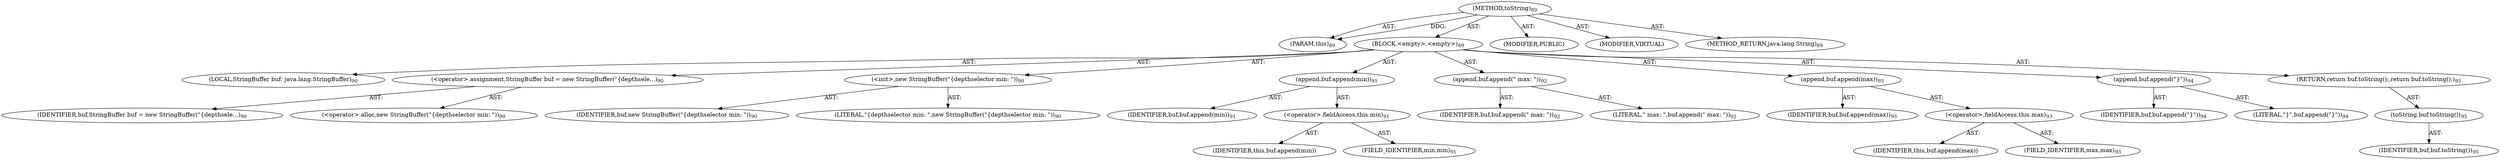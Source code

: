 digraph "toString" {  
"111669149697" [label = <(METHOD,toString)<SUB>89</SUB>> ]
"115964116998" [label = <(PARAM,this)<SUB>89</SUB>> ]
"25769803777" [label = <(BLOCK,&lt;empty&gt;,&lt;empty&gt;)<SUB>89</SUB>> ]
"94489280512" [label = <(LOCAL,StringBuffer buf: java.lang.StringBuffer)<SUB>90</SUB>> ]
"30064771078" [label = <(&lt;operator&gt;.assignment,StringBuffer buf = new StringBuffer(&quot;{depthsele...)<SUB>90</SUB>> ]
"68719476748" [label = <(IDENTIFIER,buf,StringBuffer buf = new StringBuffer(&quot;{depthsele...)<SUB>90</SUB>> ]
"30064771079" [label = <(&lt;operator&gt;.alloc,new StringBuffer(&quot;{depthselector min: &quot;))<SUB>90</SUB>> ]
"30064771080" [label = <(&lt;init&gt;,new StringBuffer(&quot;{depthselector min: &quot;))<SUB>90</SUB>> ]
"68719476749" [label = <(IDENTIFIER,buf,new StringBuffer(&quot;{depthselector min: &quot;))<SUB>90</SUB>> ]
"90194313218" [label = <(LITERAL,&quot;{depthselector min: &quot;,new StringBuffer(&quot;{depthselector min: &quot;))<SUB>90</SUB>> ]
"30064771081" [label = <(append,buf.append(min))<SUB>91</SUB>> ]
"68719476750" [label = <(IDENTIFIER,buf,buf.append(min))<SUB>91</SUB>> ]
"30064771082" [label = <(&lt;operator&gt;.fieldAccess,this.min)<SUB>91</SUB>> ]
"68719476751" [label = <(IDENTIFIER,this,buf.append(min))> ]
"55834574850" [label = <(FIELD_IDENTIFIER,min,min)<SUB>91</SUB>> ]
"30064771083" [label = <(append,buf.append(&quot; max: &quot;))<SUB>92</SUB>> ]
"68719476752" [label = <(IDENTIFIER,buf,buf.append(&quot; max: &quot;))<SUB>92</SUB>> ]
"90194313219" [label = <(LITERAL,&quot; max: &quot;,buf.append(&quot; max: &quot;))<SUB>92</SUB>> ]
"30064771084" [label = <(append,buf.append(max))<SUB>93</SUB>> ]
"68719476753" [label = <(IDENTIFIER,buf,buf.append(max))<SUB>93</SUB>> ]
"30064771085" [label = <(&lt;operator&gt;.fieldAccess,this.max)<SUB>93</SUB>> ]
"68719476754" [label = <(IDENTIFIER,this,buf.append(max))> ]
"55834574851" [label = <(FIELD_IDENTIFIER,max,max)<SUB>93</SUB>> ]
"30064771086" [label = <(append,buf.append(&quot;}&quot;))<SUB>94</SUB>> ]
"68719476755" [label = <(IDENTIFIER,buf,buf.append(&quot;}&quot;))<SUB>94</SUB>> ]
"90194313220" [label = <(LITERAL,&quot;}&quot;,buf.append(&quot;}&quot;))<SUB>94</SUB>> ]
"146028888064" [label = <(RETURN,return buf.toString();,return buf.toString();)<SUB>95</SUB>> ]
"30064771087" [label = <(toString,buf.toString())<SUB>95</SUB>> ]
"68719476756" [label = <(IDENTIFIER,buf,buf.toString())<SUB>95</SUB>> ]
"133143986184" [label = <(MODIFIER,PUBLIC)> ]
"133143986185" [label = <(MODIFIER,VIRTUAL)> ]
"128849018881" [label = <(METHOD_RETURN,java.lang.String)<SUB>89</SUB>> ]
  "111669149697" -> "115964116998"  [ label = "AST: "] 
  "111669149697" -> "25769803777"  [ label = "AST: "] 
  "111669149697" -> "133143986184"  [ label = "AST: "] 
  "111669149697" -> "133143986185"  [ label = "AST: "] 
  "111669149697" -> "128849018881"  [ label = "AST: "] 
  "25769803777" -> "94489280512"  [ label = "AST: "] 
  "25769803777" -> "30064771078"  [ label = "AST: "] 
  "25769803777" -> "30064771080"  [ label = "AST: "] 
  "25769803777" -> "30064771081"  [ label = "AST: "] 
  "25769803777" -> "30064771083"  [ label = "AST: "] 
  "25769803777" -> "30064771084"  [ label = "AST: "] 
  "25769803777" -> "30064771086"  [ label = "AST: "] 
  "25769803777" -> "146028888064"  [ label = "AST: "] 
  "30064771078" -> "68719476748"  [ label = "AST: "] 
  "30064771078" -> "30064771079"  [ label = "AST: "] 
  "30064771080" -> "68719476749"  [ label = "AST: "] 
  "30064771080" -> "90194313218"  [ label = "AST: "] 
  "30064771081" -> "68719476750"  [ label = "AST: "] 
  "30064771081" -> "30064771082"  [ label = "AST: "] 
  "30064771082" -> "68719476751"  [ label = "AST: "] 
  "30064771082" -> "55834574850"  [ label = "AST: "] 
  "30064771083" -> "68719476752"  [ label = "AST: "] 
  "30064771083" -> "90194313219"  [ label = "AST: "] 
  "30064771084" -> "68719476753"  [ label = "AST: "] 
  "30064771084" -> "30064771085"  [ label = "AST: "] 
  "30064771085" -> "68719476754"  [ label = "AST: "] 
  "30064771085" -> "55834574851"  [ label = "AST: "] 
  "30064771086" -> "68719476755"  [ label = "AST: "] 
  "30064771086" -> "90194313220"  [ label = "AST: "] 
  "146028888064" -> "30064771087"  [ label = "AST: "] 
  "30064771087" -> "68719476756"  [ label = "AST: "] 
  "111669149697" -> "115964116998"  [ label = "DDG: "] 
}
